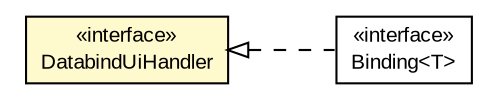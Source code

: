 #!/usr/local/bin/dot
#
# Class diagram 
# Generated by UMLGraph version R5_6-24-gf6e263 (http://www.umlgraph.org/)
#

digraph G {
	edge [fontname="arial",fontsize=10,labelfontname="arial",labelfontsize=10];
	node [fontname="arial",fontsize=10,shape=plaintext];
	nodesep=0.25;
	ranksep=0.5;
	rankdir=LR;
	// org.turbogwt.mvp.databind.client.DatabindUiHandler
	c389 [label=<<table title="org.turbogwt.mvp.databind.client.DatabindUiHandler" border="0" cellborder="1" cellspacing="0" cellpadding="2" port="p" bgcolor="lemonChiffon" href="./DatabindUiHandler.html">
		<tr><td><table border="0" cellspacing="0" cellpadding="1">
<tr><td align="center" balign="center"> &#171;interface&#187; </td></tr>
<tr><td align="center" balign="center"> DatabindUiHandler </td></tr>
		</table></td></tr>
		</table>>, URL="./DatabindUiHandler.html", fontname="arial", fontcolor="black", fontsize=10.0];
	// org.turbogwt.mvp.databind.client.Binding<T>
	c391 [label=<<table title="org.turbogwt.mvp.databind.client.Binding" border="0" cellborder="1" cellspacing="0" cellpadding="2" port="p" href="./Binding.html">
		<tr><td><table border="0" cellspacing="0" cellpadding="1">
<tr><td align="center" balign="center"> &#171;interface&#187; </td></tr>
<tr><td align="center" balign="center"> Binding&lt;T&gt; </td></tr>
		</table></td></tr>
		</table>>, URL="./Binding.html", fontname="arial", fontcolor="black", fontsize=10.0];
	//org.turbogwt.mvp.databind.client.Binding<T> implements org.turbogwt.mvp.databind.client.DatabindUiHandler
	c389:p -> c391:p [dir=back,arrowtail=empty,style=dashed];
}

